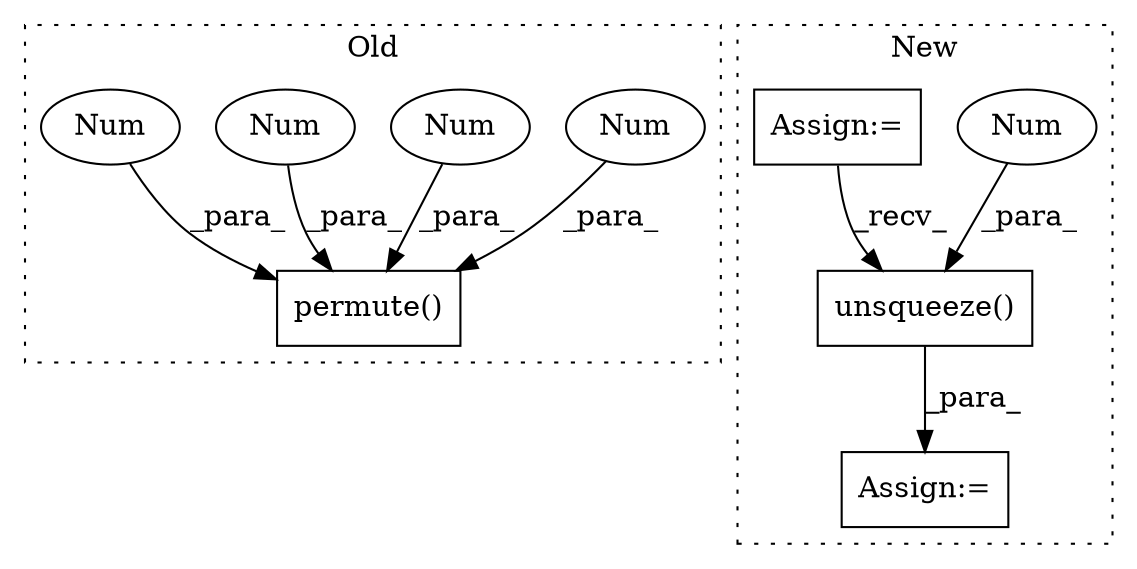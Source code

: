 digraph G {
subgraph cluster0 {
1 [label="permute()" a="75" s="4777,4800" l="10,1" shape="box"];
3 [label="Num" a="76" s="4793" l="1" shape="ellipse"];
5 [label="Num" a="76" s="4799" l="1" shape="ellipse"];
6 [label="Num" a="76" s="4787" l="1" shape="ellipse"];
7 [label="Num" a="76" s="4796" l="1" shape="ellipse"];
label = "Old";
style="dotted";
}
subgraph cluster1 {
2 [label="unsqueeze()" a="75" s="5278,5295" l="16,1" shape="box"];
4 [label="Num" a="76" s="5294" l="1" shape="ellipse"];
8 [label="Assign:=" a="68" s="5264" l="3" shape="box"];
9 [label="Assign:=" a="68" s="5217" l="3" shape="box"];
label = "New";
style="dotted";
}
2 -> 8 [label="_para_"];
3 -> 1 [label="_para_"];
4 -> 2 [label="_para_"];
5 -> 1 [label="_para_"];
6 -> 1 [label="_para_"];
7 -> 1 [label="_para_"];
9 -> 2 [label="_recv_"];
}